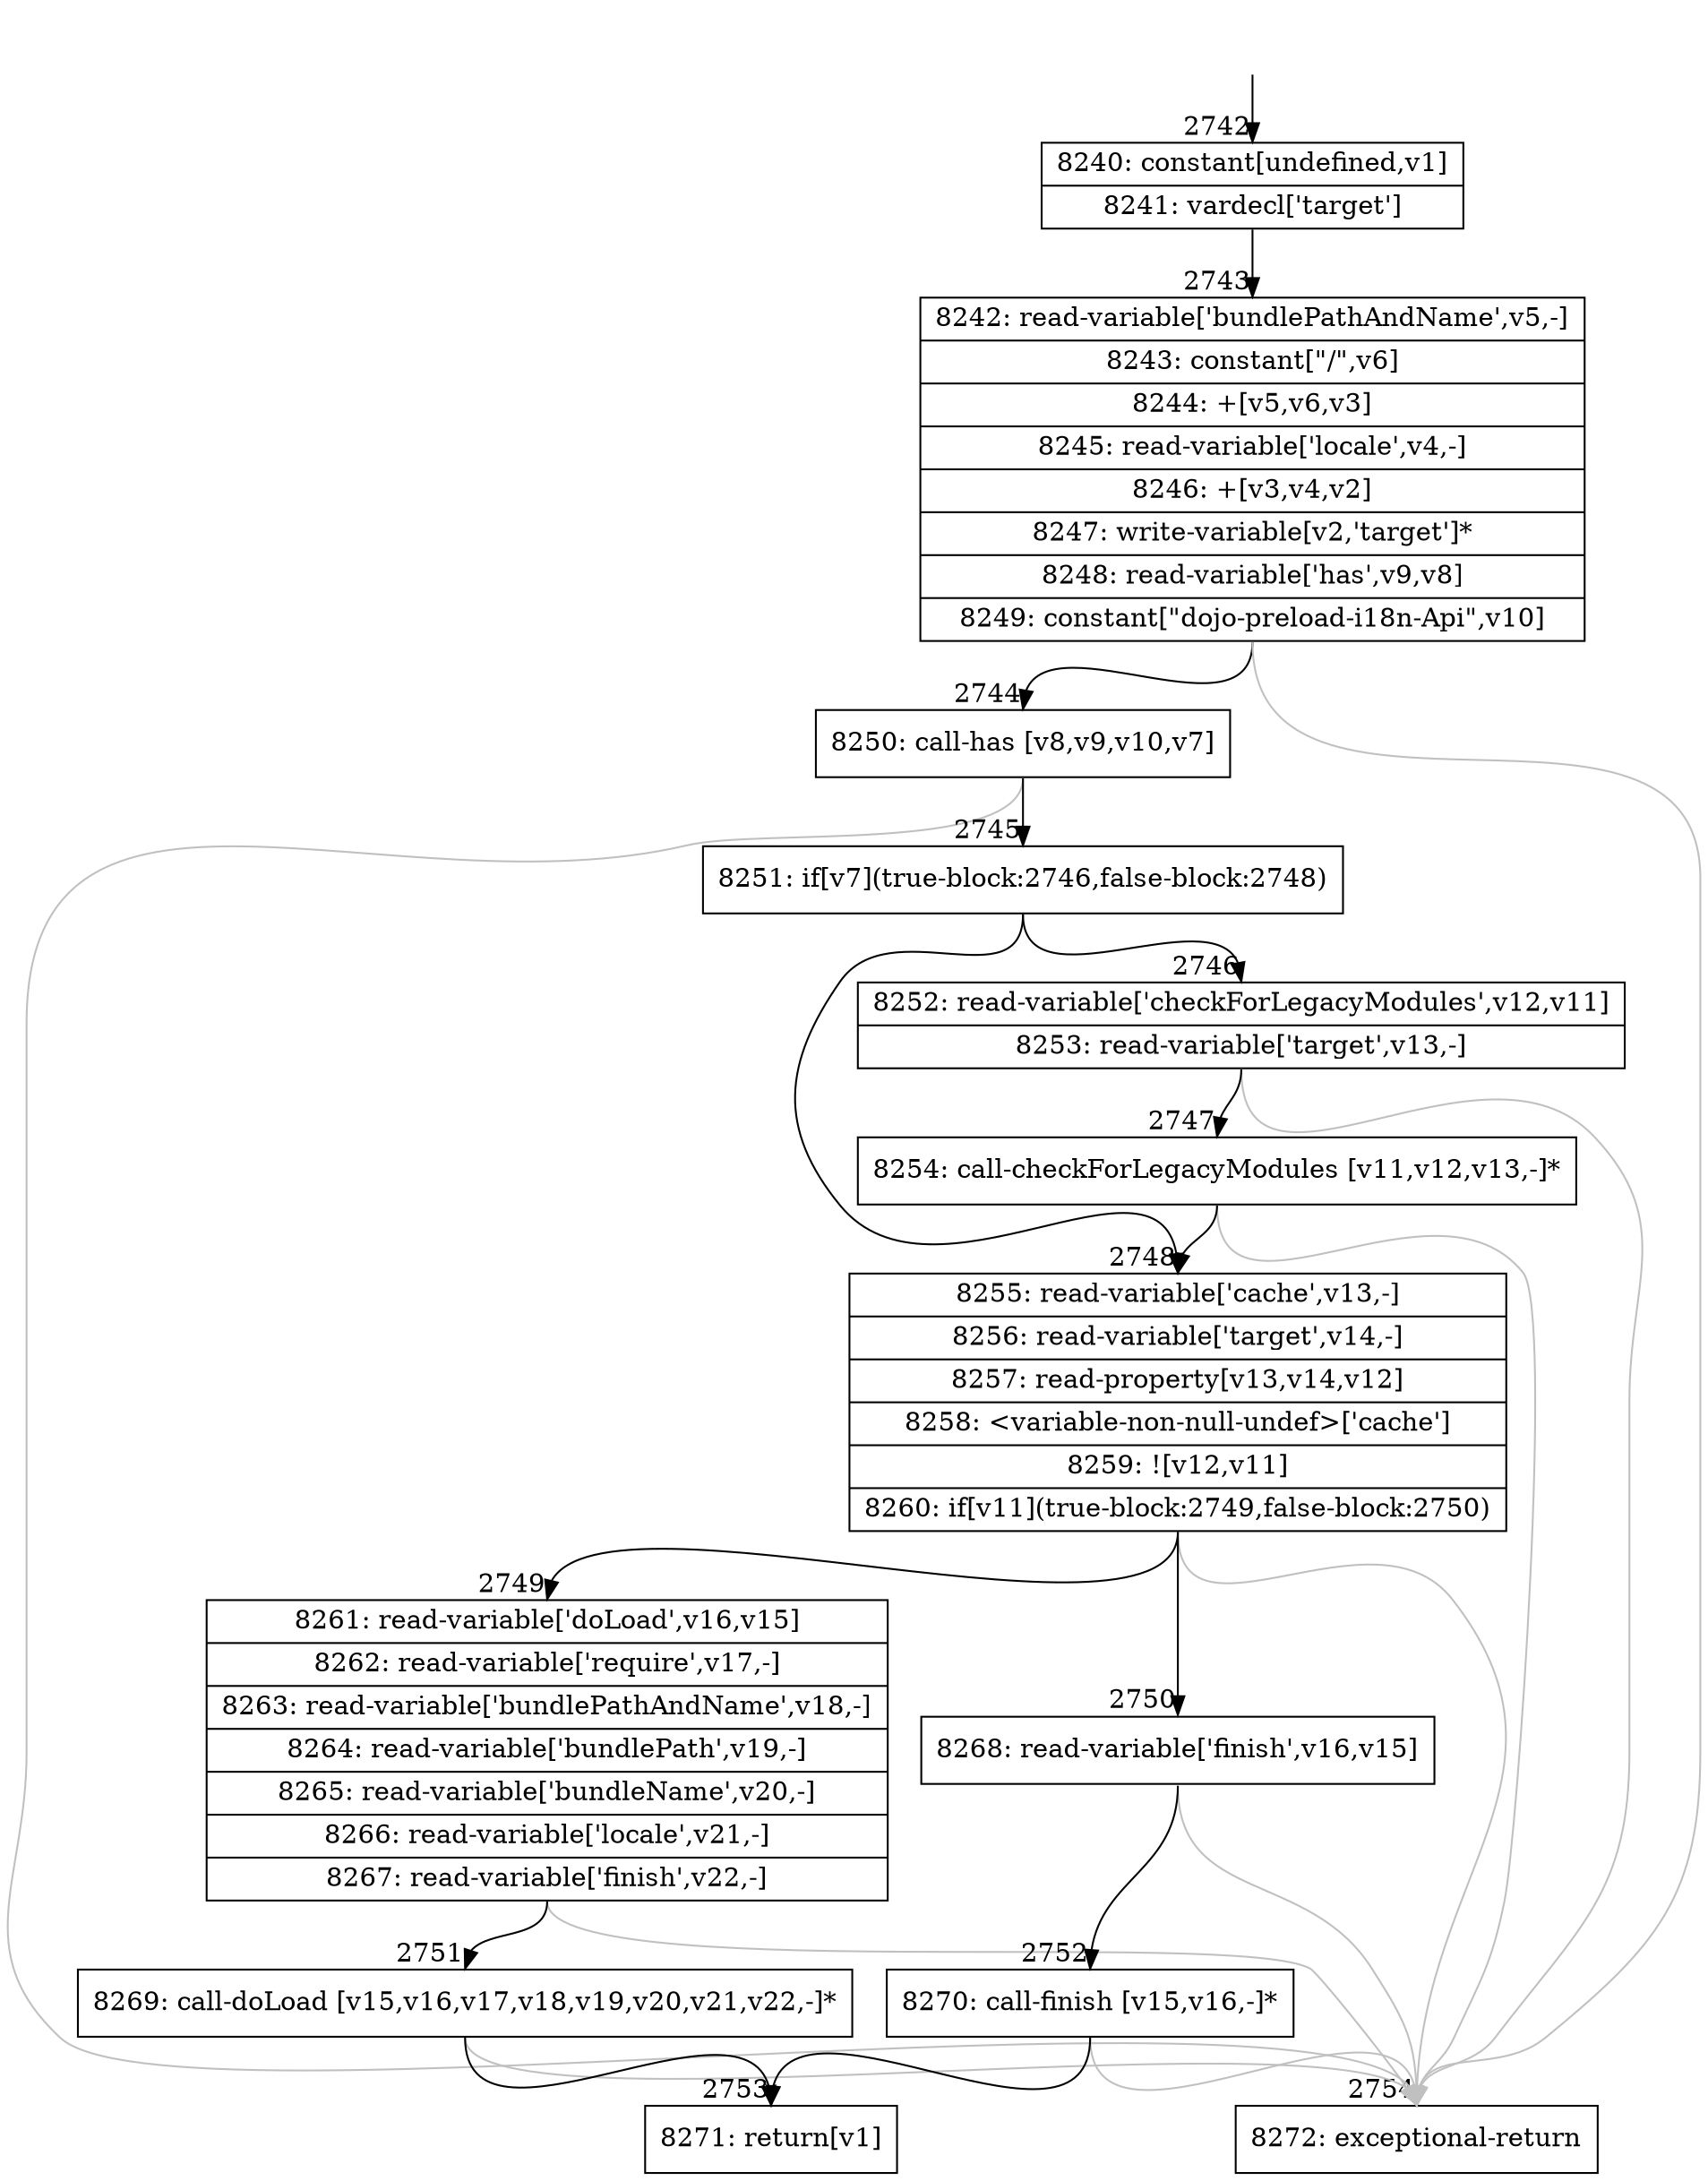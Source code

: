digraph {
rankdir="TD"
BB_entry166[shape=none,label=""];
BB_entry166 -> BB2742 [tailport=s, headport=n, headlabel="    2742"]
BB2742 [shape=record label="{8240: constant[undefined,v1]|8241: vardecl['target']}" ] 
BB2742 -> BB2743 [tailport=s, headport=n, headlabel="      2743"]
BB2743 [shape=record label="{8242: read-variable['bundlePathAndName',v5,-]|8243: constant[\"/\",v6]|8244: +[v5,v6,v3]|8245: read-variable['locale',v4,-]|8246: +[v3,v4,v2]|8247: write-variable[v2,'target']*|8248: read-variable['has',v9,v8]|8249: constant[\"dojo-preload-i18n-Api\",v10]}" ] 
BB2743 -> BB2744 [tailport=s, headport=n, headlabel="      2744"]
BB2743 -> BB2754 [tailport=s, headport=n, color=gray, headlabel="      2754"]
BB2744 [shape=record label="{8250: call-has [v8,v9,v10,v7]}" ] 
BB2744 -> BB2745 [tailport=s, headport=n, headlabel="      2745"]
BB2744 -> BB2754 [tailport=s, headport=n, color=gray]
BB2745 [shape=record label="{8251: if[v7](true-block:2746,false-block:2748)}" ] 
BB2745 -> BB2746 [tailport=s, headport=n, headlabel="      2746"]
BB2745 -> BB2748 [tailport=s, headport=n, headlabel="      2748"]
BB2746 [shape=record label="{8252: read-variable['checkForLegacyModules',v12,v11]|8253: read-variable['target',v13,-]}" ] 
BB2746 -> BB2747 [tailport=s, headport=n, headlabel="      2747"]
BB2746 -> BB2754 [tailport=s, headport=n, color=gray]
BB2747 [shape=record label="{8254: call-checkForLegacyModules [v11,v12,v13,-]*}" ] 
BB2747 -> BB2748 [tailport=s, headport=n]
BB2747 -> BB2754 [tailport=s, headport=n, color=gray]
BB2748 [shape=record label="{8255: read-variable['cache',v13,-]|8256: read-variable['target',v14,-]|8257: read-property[v13,v14,v12]|8258: \<variable-non-null-undef\>['cache']|8259: ![v12,v11]|8260: if[v11](true-block:2749,false-block:2750)}" ] 
BB2748 -> BB2749 [tailport=s, headport=n, headlabel="      2749"]
BB2748 -> BB2750 [tailport=s, headport=n, headlabel="      2750"]
BB2748 -> BB2754 [tailport=s, headport=n, color=gray]
BB2749 [shape=record label="{8261: read-variable['doLoad',v16,v15]|8262: read-variable['require',v17,-]|8263: read-variable['bundlePathAndName',v18,-]|8264: read-variable['bundlePath',v19,-]|8265: read-variable['bundleName',v20,-]|8266: read-variable['locale',v21,-]|8267: read-variable['finish',v22,-]}" ] 
BB2749 -> BB2751 [tailport=s, headport=n, headlabel="      2751"]
BB2749 -> BB2754 [tailport=s, headport=n, color=gray]
BB2750 [shape=record label="{8268: read-variable['finish',v16,v15]}" ] 
BB2750 -> BB2752 [tailport=s, headport=n, headlabel="      2752"]
BB2750 -> BB2754 [tailport=s, headport=n, color=gray]
BB2751 [shape=record label="{8269: call-doLoad [v15,v16,v17,v18,v19,v20,v21,v22,-]*}" ] 
BB2751 -> BB2753 [tailport=s, headport=n, headlabel="      2753"]
BB2751 -> BB2754 [tailport=s, headport=n, color=gray]
BB2752 [shape=record label="{8270: call-finish [v15,v16,-]*}" ] 
BB2752 -> BB2753 [tailport=s, headport=n]
BB2752 -> BB2754 [tailport=s, headport=n, color=gray]
BB2753 [shape=record label="{8271: return[v1]}" ] 
BB2754 [shape=record label="{8272: exceptional-return}" ] 
//#$~ 3147
}
